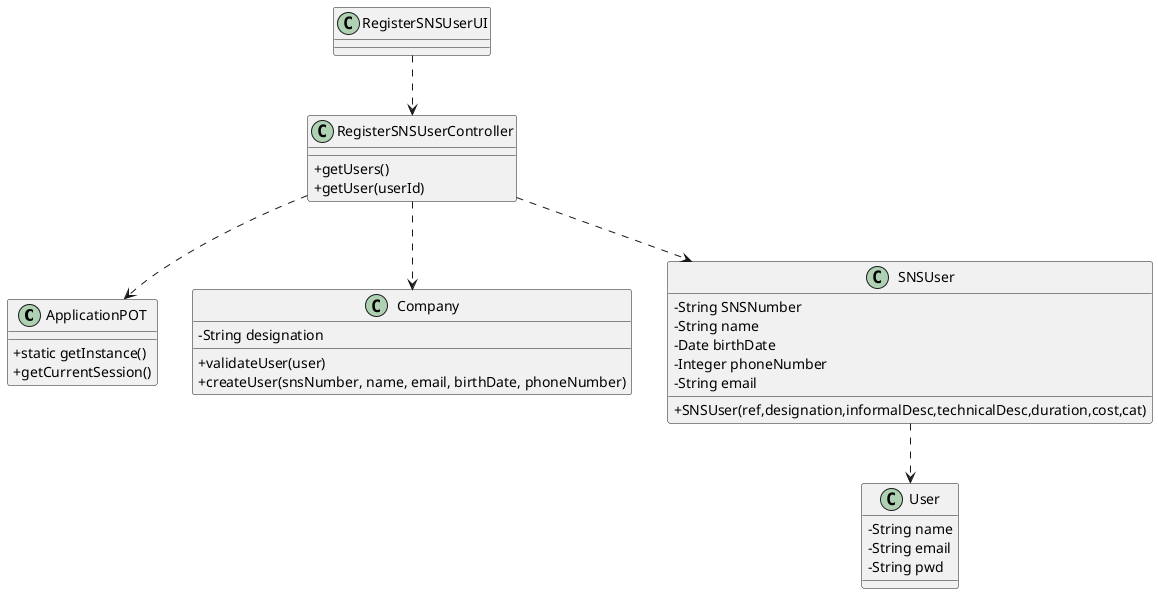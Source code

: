 @startuml Class Diagram
skinparam classAttributeIconSize 0

class ApplicationPOT {
  + static getInstance()
  + getCurrentSession()
}

class Company {
  - String designation
  + validateUser(user)
  + createUser(snsNumber, name, email, birthDate, phoneNumber)
}

class RegisterSNSUserController {
  + getUsers()
  + getUser(userId)
}

class RegisterSNSUserUI { }

class SNSUser {
  - String SNSNumber
  - String name
  - Date birthDate
  - Integer phoneNumber
  - String email
  + SNSUser(ref,designation,informalDesc,technicalDesc,duration,cost,cat)
}

class User {
  - String name
  - String email
  - String pwd
}

' class UserSession {
'   + getUserEmail()
' }

RegisterSNSUserController ..> ApplicationPOT
RegisterSNSUserController ..> Company
RegisterSNSUserController ..> SNSUser
' RegisterSNSUserController ..> UserSession

RegisterSNSUserUI ..> RegisterSNSUserController

SNSUser ..> User

@enduml